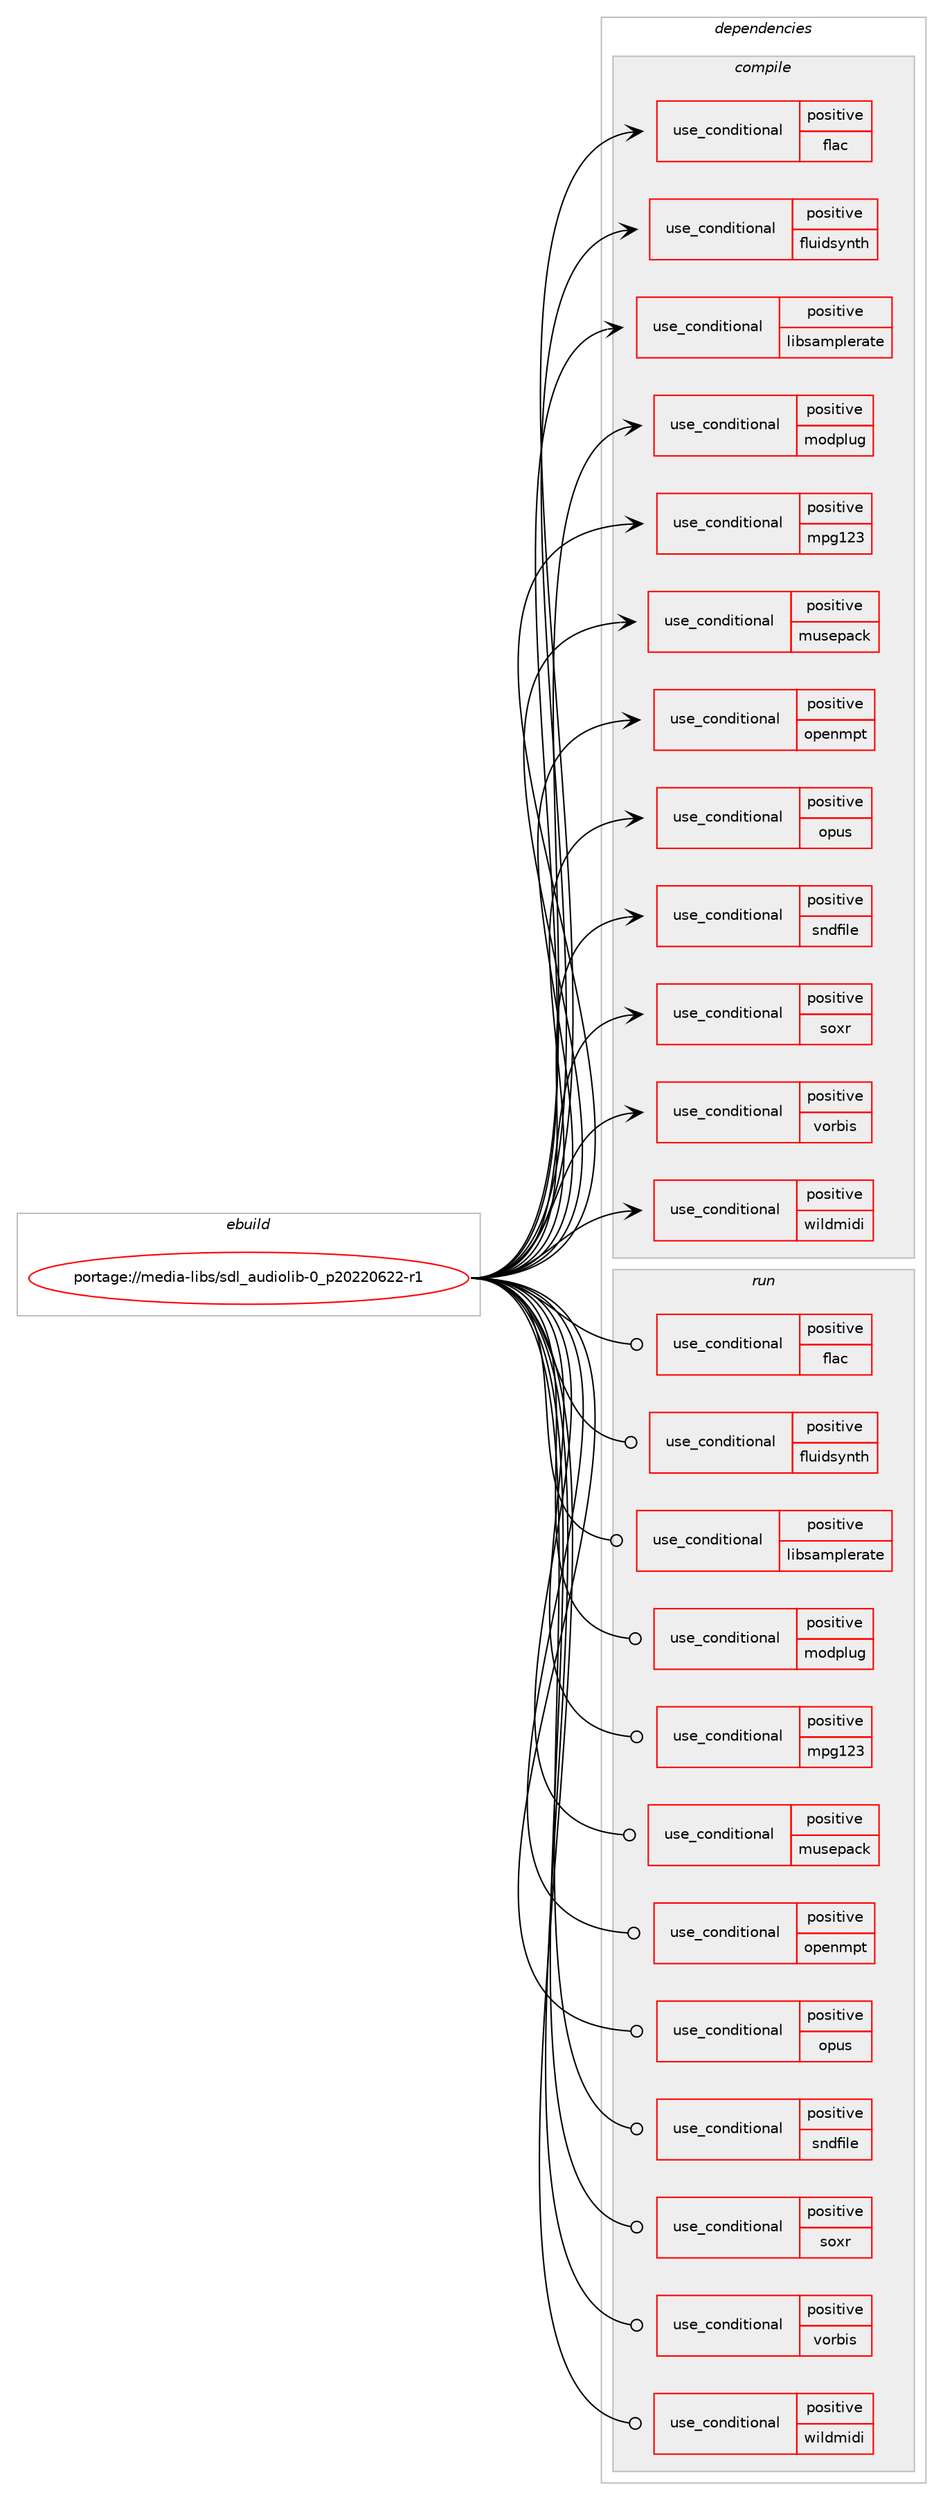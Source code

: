 digraph prolog {

# *************
# Graph options
# *************

newrank=true;
concentrate=true;
compound=true;
graph [rankdir=LR,fontname=Helvetica,fontsize=10,ranksep=1.5];#, ranksep=2.5, nodesep=0.2];
edge  [arrowhead=vee];
node  [fontname=Helvetica,fontsize=10];

# **********
# The ebuild
# **********

subgraph cluster_leftcol {
color=gray;
rank=same;
label=<<i>ebuild</i>>;
id [label="portage://media-libs/sdl_audiolib-0_p20220622-r1", color=red, width=4, href="../media-libs/sdl_audiolib-0_p20220622-r1.svg"];
}

# ****************
# The dependencies
# ****************

subgraph cluster_midcol {
color=gray;
label=<<i>dependencies</i>>;
subgraph cluster_compile {
fillcolor="#eeeeee";
style=filled;
label=<<i>compile</i>>;
subgraph cond75863 {
dependency158848 [label=<<TABLE BORDER="0" CELLBORDER="1" CELLSPACING="0" CELLPADDING="4"><TR><TD ROWSPAN="3" CELLPADDING="10">use_conditional</TD></TR><TR><TD>positive</TD></TR><TR><TD>flac</TD></TR></TABLE>>, shape=none, color=red];
# *** BEGIN UNKNOWN DEPENDENCY TYPE (TODO) ***
# dependency158848 -> package_dependency(portage://media-libs/sdl_audiolib-0_p20220622-r1,install,no,media-libs,flac,none,[,,],any_same_slot,[])
# *** END UNKNOWN DEPENDENCY TYPE (TODO) ***

}
id:e -> dependency158848:w [weight=20,style="solid",arrowhead="vee"];
subgraph cond75864 {
dependency158849 [label=<<TABLE BORDER="0" CELLBORDER="1" CELLSPACING="0" CELLPADDING="4"><TR><TD ROWSPAN="3" CELLPADDING="10">use_conditional</TD></TR><TR><TD>positive</TD></TR><TR><TD>fluidsynth</TD></TR></TABLE>>, shape=none, color=red];
# *** BEGIN UNKNOWN DEPENDENCY TYPE (TODO) ***
# dependency158849 -> package_dependency(portage://media-libs/sdl_audiolib-0_p20220622-r1,install,no,media-sound,fluidsynth,none,[,,],any_same_slot,[])
# *** END UNKNOWN DEPENDENCY TYPE (TODO) ***

}
id:e -> dependency158849:w [weight=20,style="solid",arrowhead="vee"];
subgraph cond75865 {
dependency158850 [label=<<TABLE BORDER="0" CELLBORDER="1" CELLSPACING="0" CELLPADDING="4"><TR><TD ROWSPAN="3" CELLPADDING="10">use_conditional</TD></TR><TR><TD>positive</TD></TR><TR><TD>libsamplerate</TD></TR></TABLE>>, shape=none, color=red];
# *** BEGIN UNKNOWN DEPENDENCY TYPE (TODO) ***
# dependency158850 -> package_dependency(portage://media-libs/sdl_audiolib-0_p20220622-r1,install,no,media-libs,libsamplerate,none,[,,],[],[])
# *** END UNKNOWN DEPENDENCY TYPE (TODO) ***

}
id:e -> dependency158850:w [weight=20,style="solid",arrowhead="vee"];
subgraph cond75866 {
dependency158851 [label=<<TABLE BORDER="0" CELLBORDER="1" CELLSPACING="0" CELLPADDING="4"><TR><TD ROWSPAN="3" CELLPADDING="10">use_conditional</TD></TR><TR><TD>positive</TD></TR><TR><TD>modplug</TD></TR></TABLE>>, shape=none, color=red];
# *** BEGIN UNKNOWN DEPENDENCY TYPE (TODO) ***
# dependency158851 -> package_dependency(portage://media-libs/sdl_audiolib-0_p20220622-r1,install,no,media-libs,libmodplug,none,[,,],[],[])
# *** END UNKNOWN DEPENDENCY TYPE (TODO) ***

}
id:e -> dependency158851:w [weight=20,style="solid",arrowhead="vee"];
subgraph cond75867 {
dependency158852 [label=<<TABLE BORDER="0" CELLBORDER="1" CELLSPACING="0" CELLPADDING="4"><TR><TD ROWSPAN="3" CELLPADDING="10">use_conditional</TD></TR><TR><TD>positive</TD></TR><TR><TD>mpg123</TD></TR></TABLE>>, shape=none, color=red];
# *** BEGIN UNKNOWN DEPENDENCY TYPE (TODO) ***
# dependency158852 -> package_dependency(portage://media-libs/sdl_audiolib-0_p20220622-r1,install,no,media-sound,mpg123,none,[,,],[],[])
# *** END UNKNOWN DEPENDENCY TYPE (TODO) ***

}
id:e -> dependency158852:w [weight=20,style="solid",arrowhead="vee"];
subgraph cond75868 {
dependency158853 [label=<<TABLE BORDER="0" CELLBORDER="1" CELLSPACING="0" CELLPADDING="4"><TR><TD ROWSPAN="3" CELLPADDING="10">use_conditional</TD></TR><TR><TD>positive</TD></TR><TR><TD>musepack</TD></TR></TABLE>>, shape=none, color=red];
# *** BEGIN UNKNOWN DEPENDENCY TYPE (TODO) ***
# dependency158853 -> package_dependency(portage://media-libs/sdl_audiolib-0_p20220622-r1,install,no,media-sound,musepack-tools,none,[,,],[],[])
# *** END UNKNOWN DEPENDENCY TYPE (TODO) ***

}
id:e -> dependency158853:w [weight=20,style="solid",arrowhead="vee"];
subgraph cond75869 {
dependency158854 [label=<<TABLE BORDER="0" CELLBORDER="1" CELLSPACING="0" CELLPADDING="4"><TR><TD ROWSPAN="3" CELLPADDING="10">use_conditional</TD></TR><TR><TD>positive</TD></TR><TR><TD>openmpt</TD></TR></TABLE>>, shape=none, color=red];
# *** BEGIN UNKNOWN DEPENDENCY TYPE (TODO) ***
# dependency158854 -> package_dependency(portage://media-libs/sdl_audiolib-0_p20220622-r1,install,no,media-libs,libopenmpt,none,[,,],[],[])
# *** END UNKNOWN DEPENDENCY TYPE (TODO) ***

}
id:e -> dependency158854:w [weight=20,style="solid",arrowhead="vee"];
subgraph cond75870 {
dependency158855 [label=<<TABLE BORDER="0" CELLBORDER="1" CELLSPACING="0" CELLPADDING="4"><TR><TD ROWSPAN="3" CELLPADDING="10">use_conditional</TD></TR><TR><TD>positive</TD></TR><TR><TD>opus</TD></TR></TABLE>>, shape=none, color=red];
# *** BEGIN UNKNOWN DEPENDENCY TYPE (TODO) ***
# dependency158855 -> package_dependency(portage://media-libs/sdl_audiolib-0_p20220622-r1,install,no,media-libs,opusfile,none,[,,],[],[])
# *** END UNKNOWN DEPENDENCY TYPE (TODO) ***

}
id:e -> dependency158855:w [weight=20,style="solid",arrowhead="vee"];
subgraph cond75871 {
dependency158856 [label=<<TABLE BORDER="0" CELLBORDER="1" CELLSPACING="0" CELLPADDING="4"><TR><TD ROWSPAN="3" CELLPADDING="10">use_conditional</TD></TR><TR><TD>positive</TD></TR><TR><TD>sndfile</TD></TR></TABLE>>, shape=none, color=red];
# *** BEGIN UNKNOWN DEPENDENCY TYPE (TODO) ***
# dependency158856 -> package_dependency(portage://media-libs/sdl_audiolib-0_p20220622-r1,install,no,media-libs,libsndfile,none,[,,],[],[])
# *** END UNKNOWN DEPENDENCY TYPE (TODO) ***

}
id:e -> dependency158856:w [weight=20,style="solid",arrowhead="vee"];
subgraph cond75872 {
dependency158857 [label=<<TABLE BORDER="0" CELLBORDER="1" CELLSPACING="0" CELLPADDING="4"><TR><TD ROWSPAN="3" CELLPADDING="10">use_conditional</TD></TR><TR><TD>positive</TD></TR><TR><TD>soxr</TD></TR></TABLE>>, shape=none, color=red];
# *** BEGIN UNKNOWN DEPENDENCY TYPE (TODO) ***
# dependency158857 -> package_dependency(portage://media-libs/sdl_audiolib-0_p20220622-r1,install,no,media-libs,soxr,none,[,,],[],[])
# *** END UNKNOWN DEPENDENCY TYPE (TODO) ***

}
id:e -> dependency158857:w [weight=20,style="solid",arrowhead="vee"];
subgraph cond75873 {
dependency158858 [label=<<TABLE BORDER="0" CELLBORDER="1" CELLSPACING="0" CELLPADDING="4"><TR><TD ROWSPAN="3" CELLPADDING="10">use_conditional</TD></TR><TR><TD>positive</TD></TR><TR><TD>vorbis</TD></TR></TABLE>>, shape=none, color=red];
# *** BEGIN UNKNOWN DEPENDENCY TYPE (TODO) ***
# dependency158858 -> package_dependency(portage://media-libs/sdl_audiolib-0_p20220622-r1,install,no,media-libs,libvorbis,none,[,,],[],[])
# *** END UNKNOWN DEPENDENCY TYPE (TODO) ***

}
id:e -> dependency158858:w [weight=20,style="solid",arrowhead="vee"];
subgraph cond75874 {
dependency158859 [label=<<TABLE BORDER="0" CELLBORDER="1" CELLSPACING="0" CELLPADDING="4"><TR><TD ROWSPAN="3" CELLPADDING="10">use_conditional</TD></TR><TR><TD>positive</TD></TR><TR><TD>wildmidi</TD></TR></TABLE>>, shape=none, color=red];
# *** BEGIN UNKNOWN DEPENDENCY TYPE (TODO) ***
# dependency158859 -> package_dependency(portage://media-libs/sdl_audiolib-0_p20220622-r1,install,no,media-sound,wildmidi,none,[,,],[],[])
# *** END UNKNOWN DEPENDENCY TYPE (TODO) ***

}
id:e -> dependency158859:w [weight=20,style="solid",arrowhead="vee"];
# *** BEGIN UNKNOWN DEPENDENCY TYPE (TODO) ***
# id -> package_dependency(portage://media-libs/sdl_audiolib-0_p20220622-r1,install,no,dev-libs,libfmt,none,[,,],any_same_slot,[])
# *** END UNKNOWN DEPENDENCY TYPE (TODO) ***

# *** BEGIN UNKNOWN DEPENDENCY TYPE (TODO) ***
# id -> package_dependency(portage://media-libs/sdl_audiolib-0_p20220622-r1,install,no,media-libs,libsdl2,none,[,,],[],[use(enable(sound),none)])
# *** END UNKNOWN DEPENDENCY TYPE (TODO) ***

}
subgraph cluster_compileandrun {
fillcolor="#eeeeee";
style=filled;
label=<<i>compile and run</i>>;
}
subgraph cluster_run {
fillcolor="#eeeeee";
style=filled;
label=<<i>run</i>>;
subgraph cond75875 {
dependency158860 [label=<<TABLE BORDER="0" CELLBORDER="1" CELLSPACING="0" CELLPADDING="4"><TR><TD ROWSPAN="3" CELLPADDING="10">use_conditional</TD></TR><TR><TD>positive</TD></TR><TR><TD>flac</TD></TR></TABLE>>, shape=none, color=red];
# *** BEGIN UNKNOWN DEPENDENCY TYPE (TODO) ***
# dependency158860 -> package_dependency(portage://media-libs/sdl_audiolib-0_p20220622-r1,run,no,media-libs,flac,none,[,,],any_same_slot,[])
# *** END UNKNOWN DEPENDENCY TYPE (TODO) ***

}
id:e -> dependency158860:w [weight=20,style="solid",arrowhead="odot"];
subgraph cond75876 {
dependency158861 [label=<<TABLE BORDER="0" CELLBORDER="1" CELLSPACING="0" CELLPADDING="4"><TR><TD ROWSPAN="3" CELLPADDING="10">use_conditional</TD></TR><TR><TD>positive</TD></TR><TR><TD>fluidsynth</TD></TR></TABLE>>, shape=none, color=red];
# *** BEGIN UNKNOWN DEPENDENCY TYPE (TODO) ***
# dependency158861 -> package_dependency(portage://media-libs/sdl_audiolib-0_p20220622-r1,run,no,media-sound,fluidsynth,none,[,,],any_same_slot,[])
# *** END UNKNOWN DEPENDENCY TYPE (TODO) ***

}
id:e -> dependency158861:w [weight=20,style="solid",arrowhead="odot"];
subgraph cond75877 {
dependency158862 [label=<<TABLE BORDER="0" CELLBORDER="1" CELLSPACING="0" CELLPADDING="4"><TR><TD ROWSPAN="3" CELLPADDING="10">use_conditional</TD></TR><TR><TD>positive</TD></TR><TR><TD>libsamplerate</TD></TR></TABLE>>, shape=none, color=red];
# *** BEGIN UNKNOWN DEPENDENCY TYPE (TODO) ***
# dependency158862 -> package_dependency(portage://media-libs/sdl_audiolib-0_p20220622-r1,run,no,media-libs,libsamplerate,none,[,,],[],[])
# *** END UNKNOWN DEPENDENCY TYPE (TODO) ***

}
id:e -> dependency158862:w [weight=20,style="solid",arrowhead="odot"];
subgraph cond75878 {
dependency158863 [label=<<TABLE BORDER="0" CELLBORDER="1" CELLSPACING="0" CELLPADDING="4"><TR><TD ROWSPAN="3" CELLPADDING="10">use_conditional</TD></TR><TR><TD>positive</TD></TR><TR><TD>modplug</TD></TR></TABLE>>, shape=none, color=red];
# *** BEGIN UNKNOWN DEPENDENCY TYPE (TODO) ***
# dependency158863 -> package_dependency(portage://media-libs/sdl_audiolib-0_p20220622-r1,run,no,media-libs,libmodplug,none,[,,],[],[])
# *** END UNKNOWN DEPENDENCY TYPE (TODO) ***

}
id:e -> dependency158863:w [weight=20,style="solid",arrowhead="odot"];
subgraph cond75879 {
dependency158864 [label=<<TABLE BORDER="0" CELLBORDER="1" CELLSPACING="0" CELLPADDING="4"><TR><TD ROWSPAN="3" CELLPADDING="10">use_conditional</TD></TR><TR><TD>positive</TD></TR><TR><TD>mpg123</TD></TR></TABLE>>, shape=none, color=red];
# *** BEGIN UNKNOWN DEPENDENCY TYPE (TODO) ***
# dependency158864 -> package_dependency(portage://media-libs/sdl_audiolib-0_p20220622-r1,run,no,media-sound,mpg123,none,[,,],[],[])
# *** END UNKNOWN DEPENDENCY TYPE (TODO) ***

}
id:e -> dependency158864:w [weight=20,style="solid",arrowhead="odot"];
subgraph cond75880 {
dependency158865 [label=<<TABLE BORDER="0" CELLBORDER="1" CELLSPACING="0" CELLPADDING="4"><TR><TD ROWSPAN="3" CELLPADDING="10">use_conditional</TD></TR><TR><TD>positive</TD></TR><TR><TD>musepack</TD></TR></TABLE>>, shape=none, color=red];
# *** BEGIN UNKNOWN DEPENDENCY TYPE (TODO) ***
# dependency158865 -> package_dependency(portage://media-libs/sdl_audiolib-0_p20220622-r1,run,no,media-sound,musepack-tools,none,[,,],[],[])
# *** END UNKNOWN DEPENDENCY TYPE (TODO) ***

}
id:e -> dependency158865:w [weight=20,style="solid",arrowhead="odot"];
subgraph cond75881 {
dependency158866 [label=<<TABLE BORDER="0" CELLBORDER="1" CELLSPACING="0" CELLPADDING="4"><TR><TD ROWSPAN="3" CELLPADDING="10">use_conditional</TD></TR><TR><TD>positive</TD></TR><TR><TD>openmpt</TD></TR></TABLE>>, shape=none, color=red];
# *** BEGIN UNKNOWN DEPENDENCY TYPE (TODO) ***
# dependency158866 -> package_dependency(portage://media-libs/sdl_audiolib-0_p20220622-r1,run,no,media-libs,libopenmpt,none,[,,],[],[])
# *** END UNKNOWN DEPENDENCY TYPE (TODO) ***

}
id:e -> dependency158866:w [weight=20,style="solid",arrowhead="odot"];
subgraph cond75882 {
dependency158867 [label=<<TABLE BORDER="0" CELLBORDER="1" CELLSPACING="0" CELLPADDING="4"><TR><TD ROWSPAN="3" CELLPADDING="10">use_conditional</TD></TR><TR><TD>positive</TD></TR><TR><TD>opus</TD></TR></TABLE>>, shape=none, color=red];
# *** BEGIN UNKNOWN DEPENDENCY TYPE (TODO) ***
# dependency158867 -> package_dependency(portage://media-libs/sdl_audiolib-0_p20220622-r1,run,no,media-libs,opusfile,none,[,,],[],[])
# *** END UNKNOWN DEPENDENCY TYPE (TODO) ***

}
id:e -> dependency158867:w [weight=20,style="solid",arrowhead="odot"];
subgraph cond75883 {
dependency158868 [label=<<TABLE BORDER="0" CELLBORDER="1" CELLSPACING="0" CELLPADDING="4"><TR><TD ROWSPAN="3" CELLPADDING="10">use_conditional</TD></TR><TR><TD>positive</TD></TR><TR><TD>sndfile</TD></TR></TABLE>>, shape=none, color=red];
# *** BEGIN UNKNOWN DEPENDENCY TYPE (TODO) ***
# dependency158868 -> package_dependency(portage://media-libs/sdl_audiolib-0_p20220622-r1,run,no,media-libs,libsndfile,none,[,,],[],[])
# *** END UNKNOWN DEPENDENCY TYPE (TODO) ***

}
id:e -> dependency158868:w [weight=20,style="solid",arrowhead="odot"];
subgraph cond75884 {
dependency158869 [label=<<TABLE BORDER="0" CELLBORDER="1" CELLSPACING="0" CELLPADDING="4"><TR><TD ROWSPAN="3" CELLPADDING="10">use_conditional</TD></TR><TR><TD>positive</TD></TR><TR><TD>soxr</TD></TR></TABLE>>, shape=none, color=red];
# *** BEGIN UNKNOWN DEPENDENCY TYPE (TODO) ***
# dependency158869 -> package_dependency(portage://media-libs/sdl_audiolib-0_p20220622-r1,run,no,media-libs,soxr,none,[,,],[],[])
# *** END UNKNOWN DEPENDENCY TYPE (TODO) ***

}
id:e -> dependency158869:w [weight=20,style="solid",arrowhead="odot"];
subgraph cond75885 {
dependency158870 [label=<<TABLE BORDER="0" CELLBORDER="1" CELLSPACING="0" CELLPADDING="4"><TR><TD ROWSPAN="3" CELLPADDING="10">use_conditional</TD></TR><TR><TD>positive</TD></TR><TR><TD>vorbis</TD></TR></TABLE>>, shape=none, color=red];
# *** BEGIN UNKNOWN DEPENDENCY TYPE (TODO) ***
# dependency158870 -> package_dependency(portage://media-libs/sdl_audiolib-0_p20220622-r1,run,no,media-libs,libvorbis,none,[,,],[],[])
# *** END UNKNOWN DEPENDENCY TYPE (TODO) ***

}
id:e -> dependency158870:w [weight=20,style="solid",arrowhead="odot"];
subgraph cond75886 {
dependency158871 [label=<<TABLE BORDER="0" CELLBORDER="1" CELLSPACING="0" CELLPADDING="4"><TR><TD ROWSPAN="3" CELLPADDING="10">use_conditional</TD></TR><TR><TD>positive</TD></TR><TR><TD>wildmidi</TD></TR></TABLE>>, shape=none, color=red];
# *** BEGIN UNKNOWN DEPENDENCY TYPE (TODO) ***
# dependency158871 -> package_dependency(portage://media-libs/sdl_audiolib-0_p20220622-r1,run,no,media-sound,wildmidi,none,[,,],[],[])
# *** END UNKNOWN DEPENDENCY TYPE (TODO) ***

}
id:e -> dependency158871:w [weight=20,style="solid",arrowhead="odot"];
# *** BEGIN UNKNOWN DEPENDENCY TYPE (TODO) ***
# id -> package_dependency(portage://media-libs/sdl_audiolib-0_p20220622-r1,run,no,dev-libs,libfmt,none,[,,],any_same_slot,[])
# *** END UNKNOWN DEPENDENCY TYPE (TODO) ***

# *** BEGIN UNKNOWN DEPENDENCY TYPE (TODO) ***
# id -> package_dependency(portage://media-libs/sdl_audiolib-0_p20220622-r1,run,no,media-libs,libsdl2,none,[,,],[],[use(enable(sound),none)])
# *** END UNKNOWN DEPENDENCY TYPE (TODO) ***

}
}

# **************
# The candidates
# **************

subgraph cluster_choices {
rank=same;
color=gray;
label=<<i>candidates</i>>;

}

}
